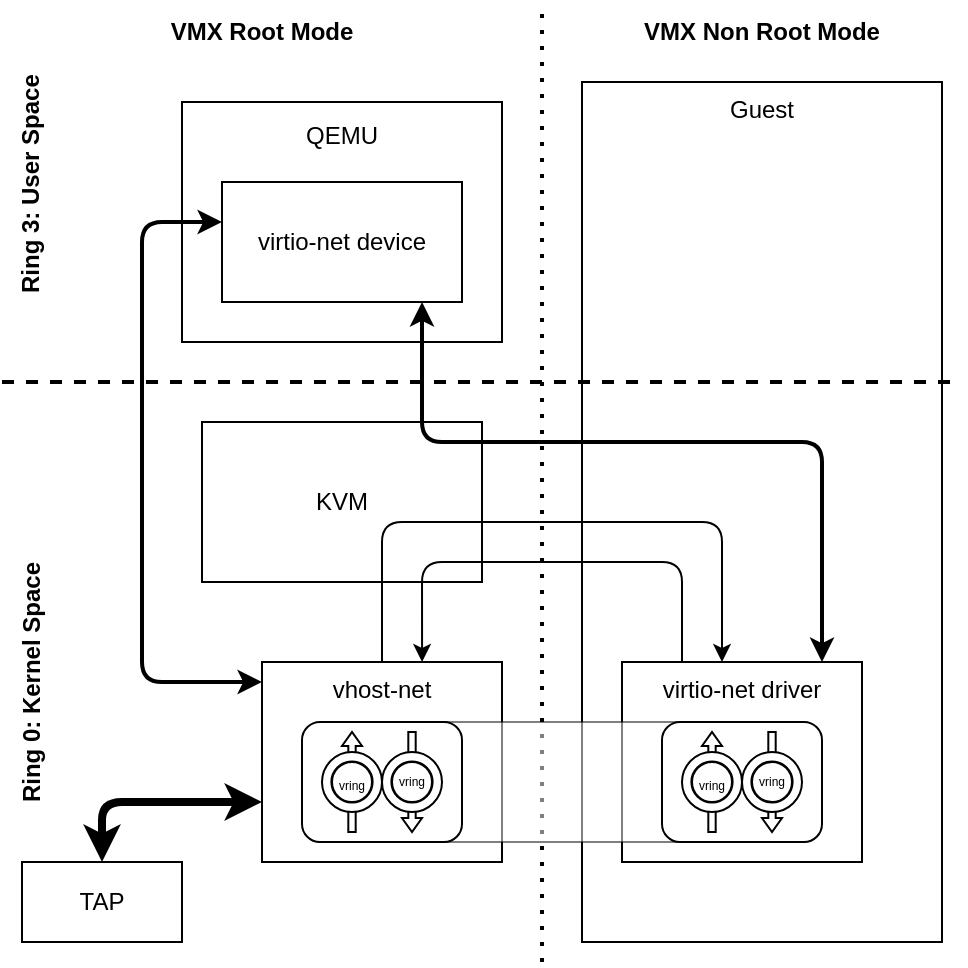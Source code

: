 <mxfile version="20.2.8" type="github">
  <diagram id="oZOYW1duo3crIYeeSJwp" name="Page-1">
    <mxGraphModel dx="948" dy="529" grid="1" gridSize="10" guides="1" tooltips="1" connect="1" arrows="1" fold="1" page="1" pageScale="1" pageWidth="500" pageHeight="500" math="0" shadow="0">
      <root>
        <mxCell id="0" />
        <mxCell id="1" parent="0" />
        <mxCell id="YKHGhaV-Iw9WPsnm1_ly-8" value="&lt;div&gt;Guest&lt;/div&gt;&lt;div&gt;&lt;br&gt;&lt;/div&gt;&lt;div&gt;&lt;br&gt;&lt;/div&gt;&lt;div&gt;&lt;br&gt;&lt;/div&gt;&lt;div&gt;&lt;br&gt;&lt;/div&gt;&lt;div&gt;&lt;br&gt;&lt;/div&gt;&lt;div&gt;&lt;br&gt;&lt;/div&gt;&lt;div&gt;&lt;br&gt;&lt;/div&gt;&lt;div&gt;&lt;br&gt;&lt;/div&gt;&lt;div&gt;&lt;br&gt;&lt;/div&gt;&lt;div&gt;&lt;br&gt;&lt;/div&gt;&lt;div&gt;&lt;br&gt;&lt;/div&gt;&lt;div&gt;&lt;br&gt;&lt;/div&gt;&lt;div&gt;&lt;br&gt;&lt;/div&gt;&lt;div&gt;&lt;br&gt;&lt;/div&gt;&lt;div&gt;&lt;br&gt;&lt;/div&gt;&lt;div&gt;&lt;br&gt;&lt;/div&gt;&lt;div&gt;&lt;br&gt;&lt;/div&gt;&lt;div&gt;&lt;br&gt;&lt;/div&gt;&lt;div&gt;&lt;br&gt;&lt;/div&gt;&lt;div&gt;&lt;br&gt;&lt;/div&gt;&lt;div&gt;&lt;br&gt;&lt;/div&gt;&lt;div&gt;&lt;br&gt;&lt;/div&gt;&lt;div&gt;&lt;br&gt;&lt;/div&gt;&lt;div&gt;&lt;br&gt;&lt;/div&gt;&lt;div&gt;&lt;br&gt;&lt;/div&gt;&lt;div&gt;&lt;br&gt;&lt;/div&gt;&lt;div&gt;&lt;br&gt;&lt;/div&gt;&lt;div&gt;&lt;br&gt;&lt;/div&gt;" style="rounded=0;whiteSpace=wrap;html=1;" vertex="1" parent="1">
          <mxGeometry x="300" y="50" width="180" height="430" as="geometry" />
        </mxCell>
        <mxCell id="YKHGhaV-Iw9WPsnm1_ly-1" value="" style="endArrow=none;dashed=1;html=1;rounded=0;strokeWidth=2;" edge="1" parent="1">
          <mxGeometry width="50" height="50" relative="1" as="geometry">
            <mxPoint x="10" y="200" as="sourcePoint" />
            <mxPoint x="490" y="200" as="targetPoint" />
          </mxGeometry>
        </mxCell>
        <mxCell id="YKHGhaV-Iw9WPsnm1_ly-3" value="" style="endArrow=none;dashed=1;html=1;dashPattern=1 3;strokeWidth=2;rounded=0;" edge="1" parent="1">
          <mxGeometry width="50" height="50" relative="1" as="geometry">
            <mxPoint x="280" y="490" as="sourcePoint" />
            <mxPoint x="280" y="10" as="targetPoint" />
          </mxGeometry>
        </mxCell>
        <mxCell id="YKHGhaV-Iw9WPsnm1_ly-4" value="VMX Root Mode" style="text;html=1;strokeColor=none;fillColor=none;align=center;verticalAlign=middle;whiteSpace=wrap;rounded=0;fontStyle=1" vertex="1" parent="1">
          <mxGeometry x="10" y="10" width="260" height="30" as="geometry" />
        </mxCell>
        <mxCell id="YKHGhaV-Iw9WPsnm1_ly-5" value="&lt;b&gt;VMX Non Root Mode&lt;/b&gt;" style="text;html=1;strokeColor=none;fillColor=none;align=center;verticalAlign=middle;whiteSpace=wrap;rounded=0;" vertex="1" parent="1">
          <mxGeometry x="290" y="10" width="200" height="30" as="geometry" />
        </mxCell>
        <mxCell id="YKHGhaV-Iw9WPsnm1_ly-6" value="Ring 3: User Space" style="text;html=1;strokeColor=none;fillColor=none;align=center;verticalAlign=middle;whiteSpace=wrap;rounded=0;rotation=270;fontStyle=1" vertex="1" parent="1">
          <mxGeometry x="-64.69" y="85.31" width="179.38" height="30" as="geometry" />
        </mxCell>
        <mxCell id="YKHGhaV-Iw9WPsnm1_ly-7" value="Ring 0: Kernel Space" style="text;html=1;strokeColor=none;fillColor=none;align=center;verticalAlign=middle;whiteSpace=wrap;rounded=0;rotation=270;fontStyle=1" vertex="1" parent="1">
          <mxGeometry x="-115" y="335" width="280" height="30" as="geometry" />
        </mxCell>
        <mxCell id="YKHGhaV-Iw9WPsnm1_ly-9" value="TAP" style="rounded=0;whiteSpace=wrap;html=1;" vertex="1" parent="1">
          <mxGeometry x="20" y="440" width="80" height="40" as="geometry" />
        </mxCell>
        <mxCell id="YKHGhaV-Iw9WPsnm1_ly-10" value="KVM" style="rounded=0;whiteSpace=wrap;html=1;" vertex="1" parent="1">
          <mxGeometry x="110" y="220" width="140" height="80" as="geometry" />
        </mxCell>
        <mxCell id="YKHGhaV-Iw9WPsnm1_ly-41" style="edgeStyle=orthogonalEdgeStyle;rounded=1;orthogonalLoop=1;jettySize=auto;html=1;entryX=0.5;entryY=0;entryDx=0;entryDy=0;strokeWidth=4;fontSize=12;startArrow=classic;startFill=1;" edge="1" parent="1" source="YKHGhaV-Iw9WPsnm1_ly-11" target="YKHGhaV-Iw9WPsnm1_ly-9">
          <mxGeometry relative="1" as="geometry">
            <Array as="points">
              <mxPoint x="60" y="410" />
            </Array>
          </mxGeometry>
        </mxCell>
        <mxCell id="YKHGhaV-Iw9WPsnm1_ly-42" style="edgeStyle=orthogonalEdgeStyle;rounded=1;orthogonalLoop=1;jettySize=auto;html=1;strokeWidth=1;fontSize=12;startArrow=none;startFill=0;" edge="1" parent="1" source="YKHGhaV-Iw9WPsnm1_ly-11" target="YKHGhaV-Iw9WPsnm1_ly-22">
          <mxGeometry relative="1" as="geometry">
            <Array as="points">
              <mxPoint x="200" y="270" />
              <mxPoint x="370" y="270" />
            </Array>
          </mxGeometry>
        </mxCell>
        <mxCell id="YKHGhaV-Iw9WPsnm1_ly-11" value="&lt;div&gt;vhost-net&lt;/div&gt;&lt;div&gt;&lt;br&gt;&lt;/div&gt;&lt;div&gt;&lt;br&gt;&lt;/div&gt;&lt;div&gt;&lt;br&gt;&lt;/div&gt;&lt;div&gt;&lt;br&gt;&lt;/div&gt;&lt;div&gt;&lt;br&gt;&lt;/div&gt;" style="rounded=0;whiteSpace=wrap;html=1;align=center;" vertex="1" parent="1">
          <mxGeometry x="140" y="340" width="120" height="100" as="geometry" />
        </mxCell>
        <mxCell id="YKHGhaV-Iw9WPsnm1_ly-43" style="edgeStyle=orthogonalEdgeStyle;rounded=1;orthogonalLoop=1;jettySize=auto;html=1;strokeWidth=1;fontSize=12;startArrow=none;startFill=0;entryX=0.667;entryY=0;entryDx=0;entryDy=0;entryPerimeter=0;" edge="1" parent="1" source="YKHGhaV-Iw9WPsnm1_ly-22" target="YKHGhaV-Iw9WPsnm1_ly-11">
          <mxGeometry relative="1" as="geometry">
            <mxPoint x="220" y="330" as="targetPoint" />
            <Array as="points">
              <mxPoint x="350" y="290" />
              <mxPoint x="220" y="290" />
            </Array>
          </mxGeometry>
        </mxCell>
        <mxCell id="YKHGhaV-Iw9WPsnm1_ly-22" value="&lt;div&gt;virtio-net driver&lt;/div&gt;&lt;div&gt;&lt;br&gt;&lt;/div&gt;&lt;div&gt;&lt;br&gt;&lt;/div&gt;&lt;div&gt;&lt;br&gt;&lt;/div&gt;&lt;div&gt;&lt;br&gt;&lt;/div&gt;&lt;div&gt;&lt;br&gt;&lt;/div&gt;" style="rounded=0;whiteSpace=wrap;html=1;align=center;" vertex="1" parent="1">
          <mxGeometry x="320" y="340" width="120" height="100" as="geometry" />
        </mxCell>
        <mxCell id="YKHGhaV-Iw9WPsnm1_ly-31" value="" style="rounded=0;whiteSpace=wrap;html=1;fontSize=6;opacity=50;" vertex="1" parent="1">
          <mxGeometry x="230" y="370" width="120" height="60" as="geometry" />
        </mxCell>
        <mxCell id="YKHGhaV-Iw9WPsnm1_ly-23" value="" style="group" vertex="1" connectable="0" parent="1">
          <mxGeometry x="160" y="370" width="80" height="60" as="geometry" />
        </mxCell>
        <mxCell id="YKHGhaV-Iw9WPsnm1_ly-24" value="" style="rounded=1;whiteSpace=wrap;html=1;" vertex="1" parent="YKHGhaV-Iw9WPsnm1_ly-23">
          <mxGeometry width="80" height="60" as="geometry" />
        </mxCell>
        <mxCell id="YKHGhaV-Iw9WPsnm1_ly-25" value="" style="shape=singleArrow;direction=north;whiteSpace=wrap;html=1;arrowWidth=0.369;arrowSize=0.14;" vertex="1" parent="YKHGhaV-Iw9WPsnm1_ly-23">
          <mxGeometry x="20" y="5" width="10" height="50" as="geometry" />
        </mxCell>
        <mxCell id="YKHGhaV-Iw9WPsnm1_ly-26" value="" style="verticalLabelPosition=bottom;verticalAlign=top;html=1;shape=mxgraph.basic.donut;dx=4.69;" vertex="1" parent="YKHGhaV-Iw9WPsnm1_ly-23">
          <mxGeometry x="10" y="15" width="30" height="30" as="geometry" />
        </mxCell>
        <mxCell id="YKHGhaV-Iw9WPsnm1_ly-27" value="" style="shape=singleArrow;direction=south;whiteSpace=wrap;html=1;arrowWidth=0.369;arrowSize=0.14;" vertex="1" parent="YKHGhaV-Iw9WPsnm1_ly-23">
          <mxGeometry x="50" y="5" width="10" height="50" as="geometry" />
        </mxCell>
        <mxCell id="YKHGhaV-Iw9WPsnm1_ly-28" value="" style="verticalLabelPosition=bottom;verticalAlign=top;html=1;shape=mxgraph.basic.donut;dx=4.69;" vertex="1" parent="YKHGhaV-Iw9WPsnm1_ly-23">
          <mxGeometry x="40" y="15" width="30" height="30" as="geometry" />
        </mxCell>
        <mxCell id="YKHGhaV-Iw9WPsnm1_ly-29" value="&lt;font style=&quot;font-size: 6px;&quot;&gt;vring&lt;/font&gt;" style="ellipse;whiteSpace=wrap;html=1;aspect=fixed;direction=south;" vertex="1" parent="YKHGhaV-Iw9WPsnm1_ly-23">
          <mxGeometry x="15" y="20" width="20" height="20" as="geometry" />
        </mxCell>
        <mxCell id="YKHGhaV-Iw9WPsnm1_ly-30" value="vring" style="ellipse;whiteSpace=wrap;html=1;aspect=fixed;direction=south;fontSize=6;" vertex="1" parent="YKHGhaV-Iw9WPsnm1_ly-23">
          <mxGeometry x="45" y="20" width="20" height="20" as="geometry" />
        </mxCell>
        <mxCell id="YKHGhaV-Iw9WPsnm1_ly-20" value="" style="group" vertex="1" connectable="0" parent="1">
          <mxGeometry x="340" y="370" width="80" height="60" as="geometry" />
        </mxCell>
        <mxCell id="YKHGhaV-Iw9WPsnm1_ly-12" value="" style="rounded=1;whiteSpace=wrap;html=1;" vertex="1" parent="YKHGhaV-Iw9WPsnm1_ly-20">
          <mxGeometry width="80" height="60" as="geometry" />
        </mxCell>
        <mxCell id="YKHGhaV-Iw9WPsnm1_ly-15" value="" style="shape=singleArrow;direction=north;whiteSpace=wrap;html=1;arrowWidth=0.369;arrowSize=0.14;" vertex="1" parent="YKHGhaV-Iw9WPsnm1_ly-20">
          <mxGeometry x="20" y="5" width="10" height="50" as="geometry" />
        </mxCell>
        <mxCell id="YKHGhaV-Iw9WPsnm1_ly-13" value="" style="verticalLabelPosition=bottom;verticalAlign=top;html=1;shape=mxgraph.basic.donut;dx=4.69;" vertex="1" parent="YKHGhaV-Iw9WPsnm1_ly-20">
          <mxGeometry x="10" y="15" width="30" height="30" as="geometry" />
        </mxCell>
        <mxCell id="YKHGhaV-Iw9WPsnm1_ly-16" value="" style="shape=singleArrow;direction=south;whiteSpace=wrap;html=1;arrowWidth=0.369;arrowSize=0.14;" vertex="1" parent="YKHGhaV-Iw9WPsnm1_ly-20">
          <mxGeometry x="50" y="5" width="10" height="50" as="geometry" />
        </mxCell>
        <mxCell id="YKHGhaV-Iw9WPsnm1_ly-17" value="" style="verticalLabelPosition=bottom;verticalAlign=top;html=1;shape=mxgraph.basic.donut;dx=4.69;" vertex="1" parent="YKHGhaV-Iw9WPsnm1_ly-20">
          <mxGeometry x="40" y="15" width="30" height="30" as="geometry" />
        </mxCell>
        <mxCell id="YKHGhaV-Iw9WPsnm1_ly-18" value="&lt;font style=&quot;font-size: 6px;&quot;&gt;vring&lt;/font&gt;" style="ellipse;whiteSpace=wrap;html=1;aspect=fixed;direction=south;" vertex="1" parent="YKHGhaV-Iw9WPsnm1_ly-20">
          <mxGeometry x="15" y="20" width="20" height="20" as="geometry" />
        </mxCell>
        <mxCell id="YKHGhaV-Iw9WPsnm1_ly-19" value="vring" style="ellipse;whiteSpace=wrap;html=1;aspect=fixed;direction=south;fontSize=6;" vertex="1" parent="YKHGhaV-Iw9WPsnm1_ly-20">
          <mxGeometry x="45" y="20" width="20" height="20" as="geometry" />
        </mxCell>
        <mxCell id="YKHGhaV-Iw9WPsnm1_ly-34" value="&lt;div&gt;QEMU&lt;/div&gt;&lt;div&gt;&lt;br&gt;&lt;/div&gt;&lt;div&gt;&lt;br&gt;&lt;/div&gt;&lt;div&gt;&lt;br&gt;&lt;/div&gt;&lt;div&gt;&lt;br&gt;&lt;/div&gt;&lt;div&gt;&lt;br&gt;&lt;/div&gt;&lt;div&gt;&lt;br&gt;&lt;/div&gt;" style="rounded=0;whiteSpace=wrap;html=1;align=center;" vertex="1" parent="1">
          <mxGeometry x="100" y="60" width="160" height="120" as="geometry" />
        </mxCell>
        <mxCell id="YKHGhaV-Iw9WPsnm1_ly-44" style="edgeStyle=orthogonalEdgeStyle;rounded=1;orthogonalLoop=1;jettySize=auto;html=1;strokeWidth=2;fontSize=12;startArrow=classic;startFill=1;" edge="1" parent="1" source="YKHGhaV-Iw9WPsnm1_ly-32" target="YKHGhaV-Iw9WPsnm1_ly-11">
          <mxGeometry relative="1" as="geometry">
            <Array as="points">
              <mxPoint x="80" y="120" />
              <mxPoint x="80" y="350" />
            </Array>
          </mxGeometry>
        </mxCell>
        <mxCell id="YKHGhaV-Iw9WPsnm1_ly-45" style="edgeStyle=orthogonalEdgeStyle;rounded=1;orthogonalLoop=1;jettySize=auto;html=1;strokeWidth=2;fontSize=12;startArrow=classic;startFill=1;" edge="1" parent="1" source="YKHGhaV-Iw9WPsnm1_ly-32" target="YKHGhaV-Iw9WPsnm1_ly-22">
          <mxGeometry relative="1" as="geometry">
            <Array as="points">
              <mxPoint x="220" y="230" />
              <mxPoint x="420" y="230" />
            </Array>
          </mxGeometry>
        </mxCell>
        <mxCell id="YKHGhaV-Iw9WPsnm1_ly-32" value="&lt;div&gt;virtio-net device&lt;/div&gt;" style="rounded=0;whiteSpace=wrap;html=1;align=center;" vertex="1" parent="1">
          <mxGeometry x="120" y="100" width="120" height="60" as="geometry" />
        </mxCell>
      </root>
    </mxGraphModel>
  </diagram>
</mxfile>
